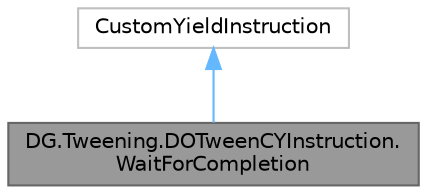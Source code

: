 digraph "DG.Tweening.DOTweenCYInstruction.WaitForCompletion"
{
 // LATEX_PDF_SIZE
  bgcolor="transparent";
  edge [fontname=Helvetica,fontsize=10,labelfontname=Helvetica,labelfontsize=10];
  node [fontname=Helvetica,fontsize=10,shape=box,height=0.2,width=0.4];
  Node1 [id="Node000001",label="DG.Tweening.DOTweenCYInstruction.\lWaitForCompletion",height=0.2,width=0.4,color="gray40", fillcolor="grey60", style="filled", fontcolor="black",tooltip=" "];
  Node2 -> Node1 [id="edge1_Node000001_Node000002",dir="back",color="steelblue1",style="solid",tooltip=" "];
  Node2 [id="Node000002",label="CustomYieldInstruction",height=0.2,width=0.4,color="grey75", fillcolor="white", style="filled",tooltip=" "];
}
